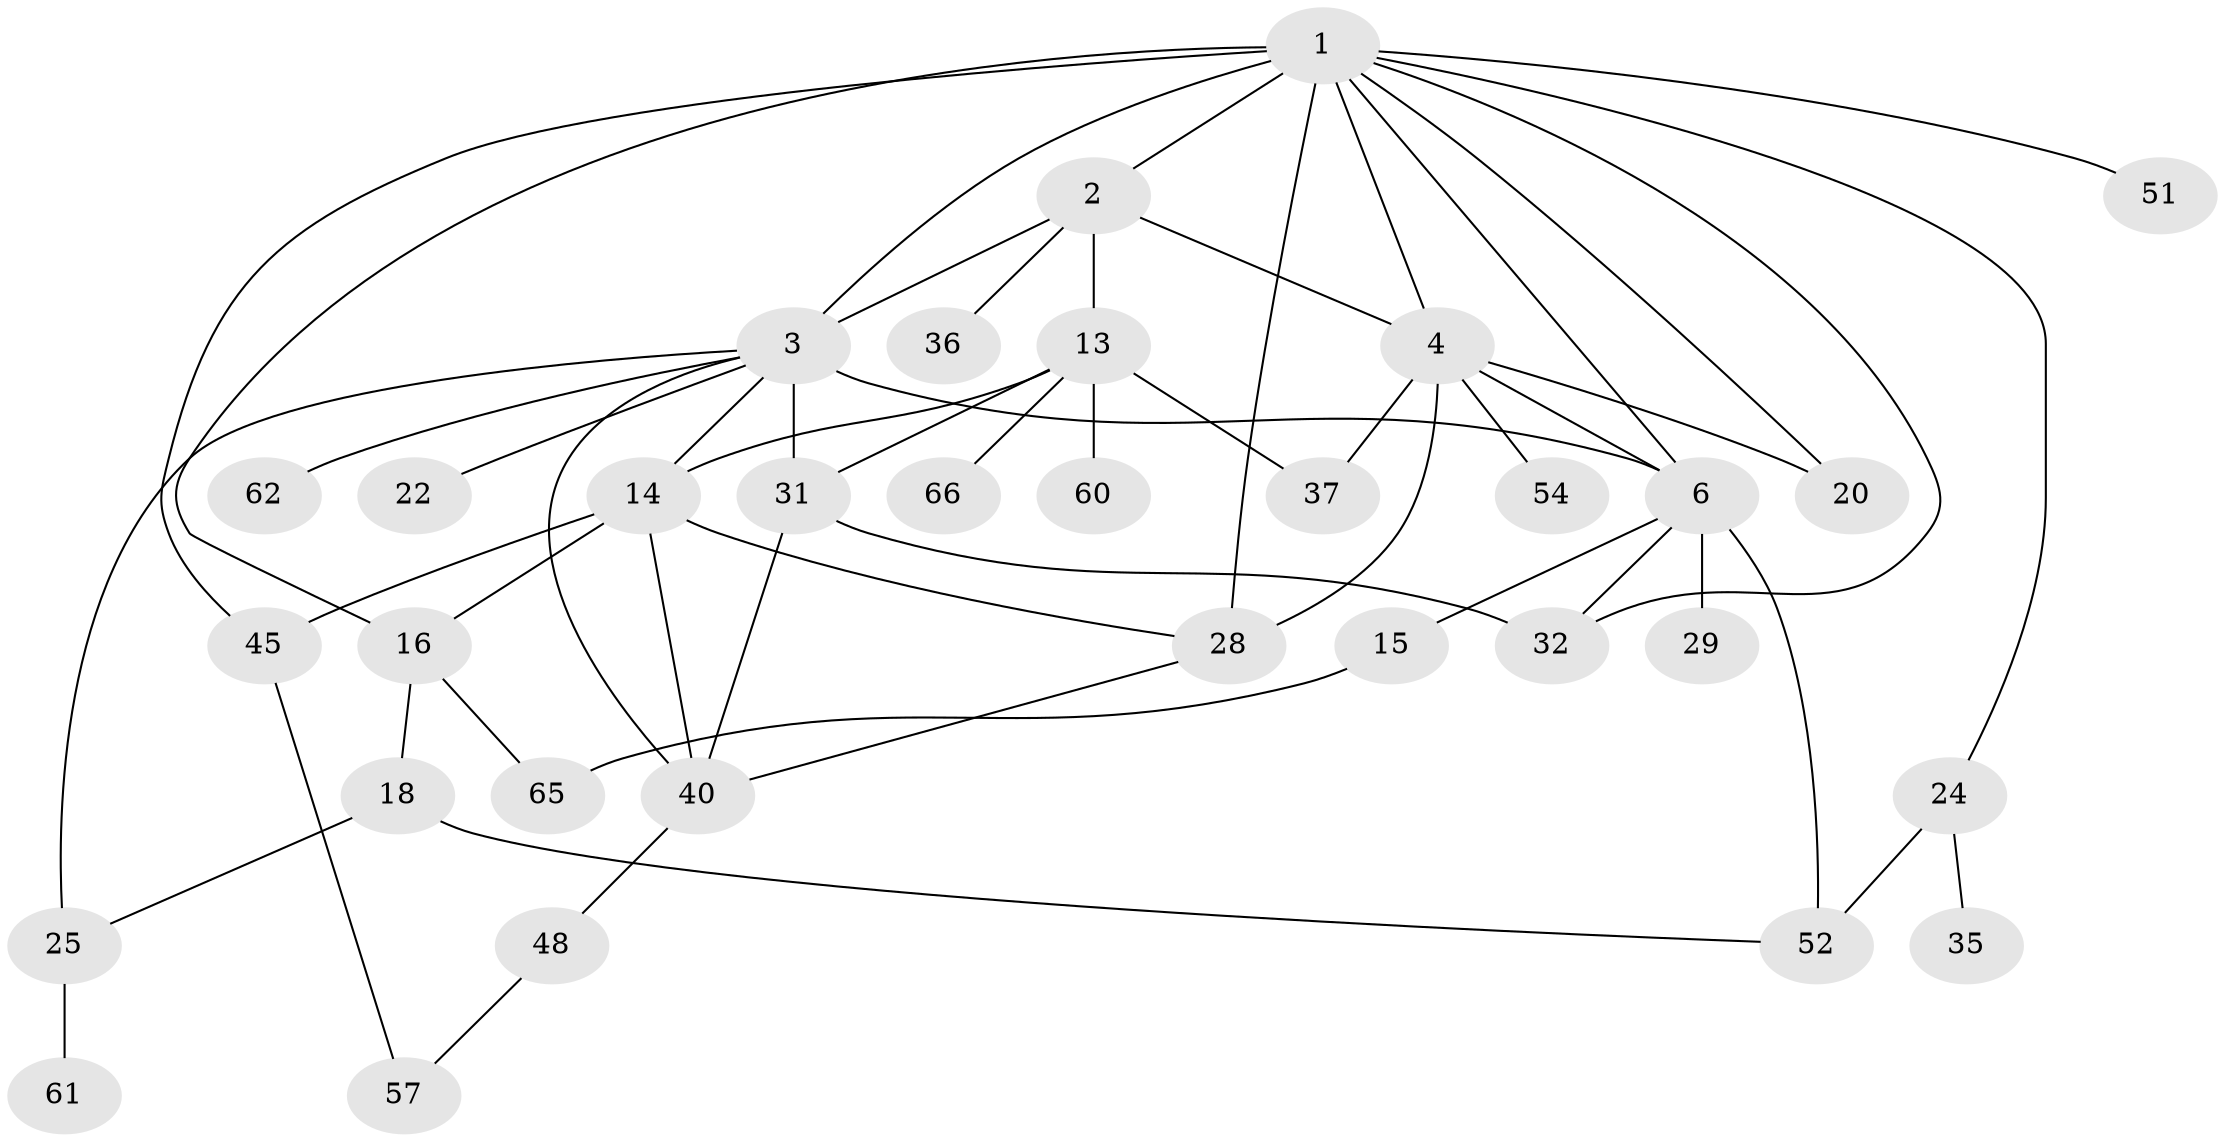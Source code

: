 // original degree distribution, {4: 0.22388059701492538, 5: 0.08955223880597014, 6: 0.029850746268656716, 3: 0.16417910447761194, 7: 0.014925373134328358, 2: 0.23880597014925373, 1: 0.23880597014925373}
// Generated by graph-tools (version 1.1) at 2025/13/03/09/25 04:13:25]
// undirected, 33 vertices, 54 edges
graph export_dot {
graph [start="1"]
  node [color=gray90,style=filled];
  1 [super="+7"];
  2 [super="+26"];
  3 [super="+19+38+5+11"];
  4 [super="+8"];
  6 [super="+34+12"];
  13 [super="+50"];
  14 [super="+46+55"];
  15;
  16 [super="+21"];
  18;
  20;
  22;
  24 [super="+64"];
  25 [super="+56+27+30"];
  28 [super="+39+44"];
  29;
  31 [super="+43"];
  32 [super="+67+47"];
  35;
  36;
  37;
  40 [super="+41"];
  45;
  48;
  51;
  52;
  54;
  57;
  60;
  61;
  62;
  65;
  66;
  1 -- 2;
  1 -- 3 [weight=2];
  1 -- 24;
  1 -- 4;
  1 -- 6;
  1 -- 45;
  1 -- 16;
  1 -- 51;
  1 -- 20;
  1 -- 28;
  1 -- 32;
  2 -- 4;
  2 -- 13;
  2 -- 36;
  2 -- 3;
  3 -- 31;
  3 -- 22;
  3 -- 62;
  3 -- 6 [weight=3];
  3 -- 14;
  3 -- 40;
  3 -- 25;
  4 -- 37;
  4 -- 6;
  4 -- 20;
  4 -- 54;
  4 -- 28 [weight=3];
  6 -- 15;
  6 -- 52;
  6 -- 32;
  6 -- 29;
  13 -- 60;
  13 -- 14;
  13 -- 66;
  13 -- 37;
  13 -- 31;
  14 -- 28;
  14 -- 16;
  14 -- 40;
  14 -- 45;
  15 -- 65;
  16 -- 18;
  16 -- 65;
  18 -- 25;
  18 -- 52;
  24 -- 35;
  24 -- 52 [weight=2];
  25 -- 61;
  28 -- 40;
  31 -- 32;
  31 -- 40;
  40 -- 48;
  45 -- 57;
  48 -- 57;
}
